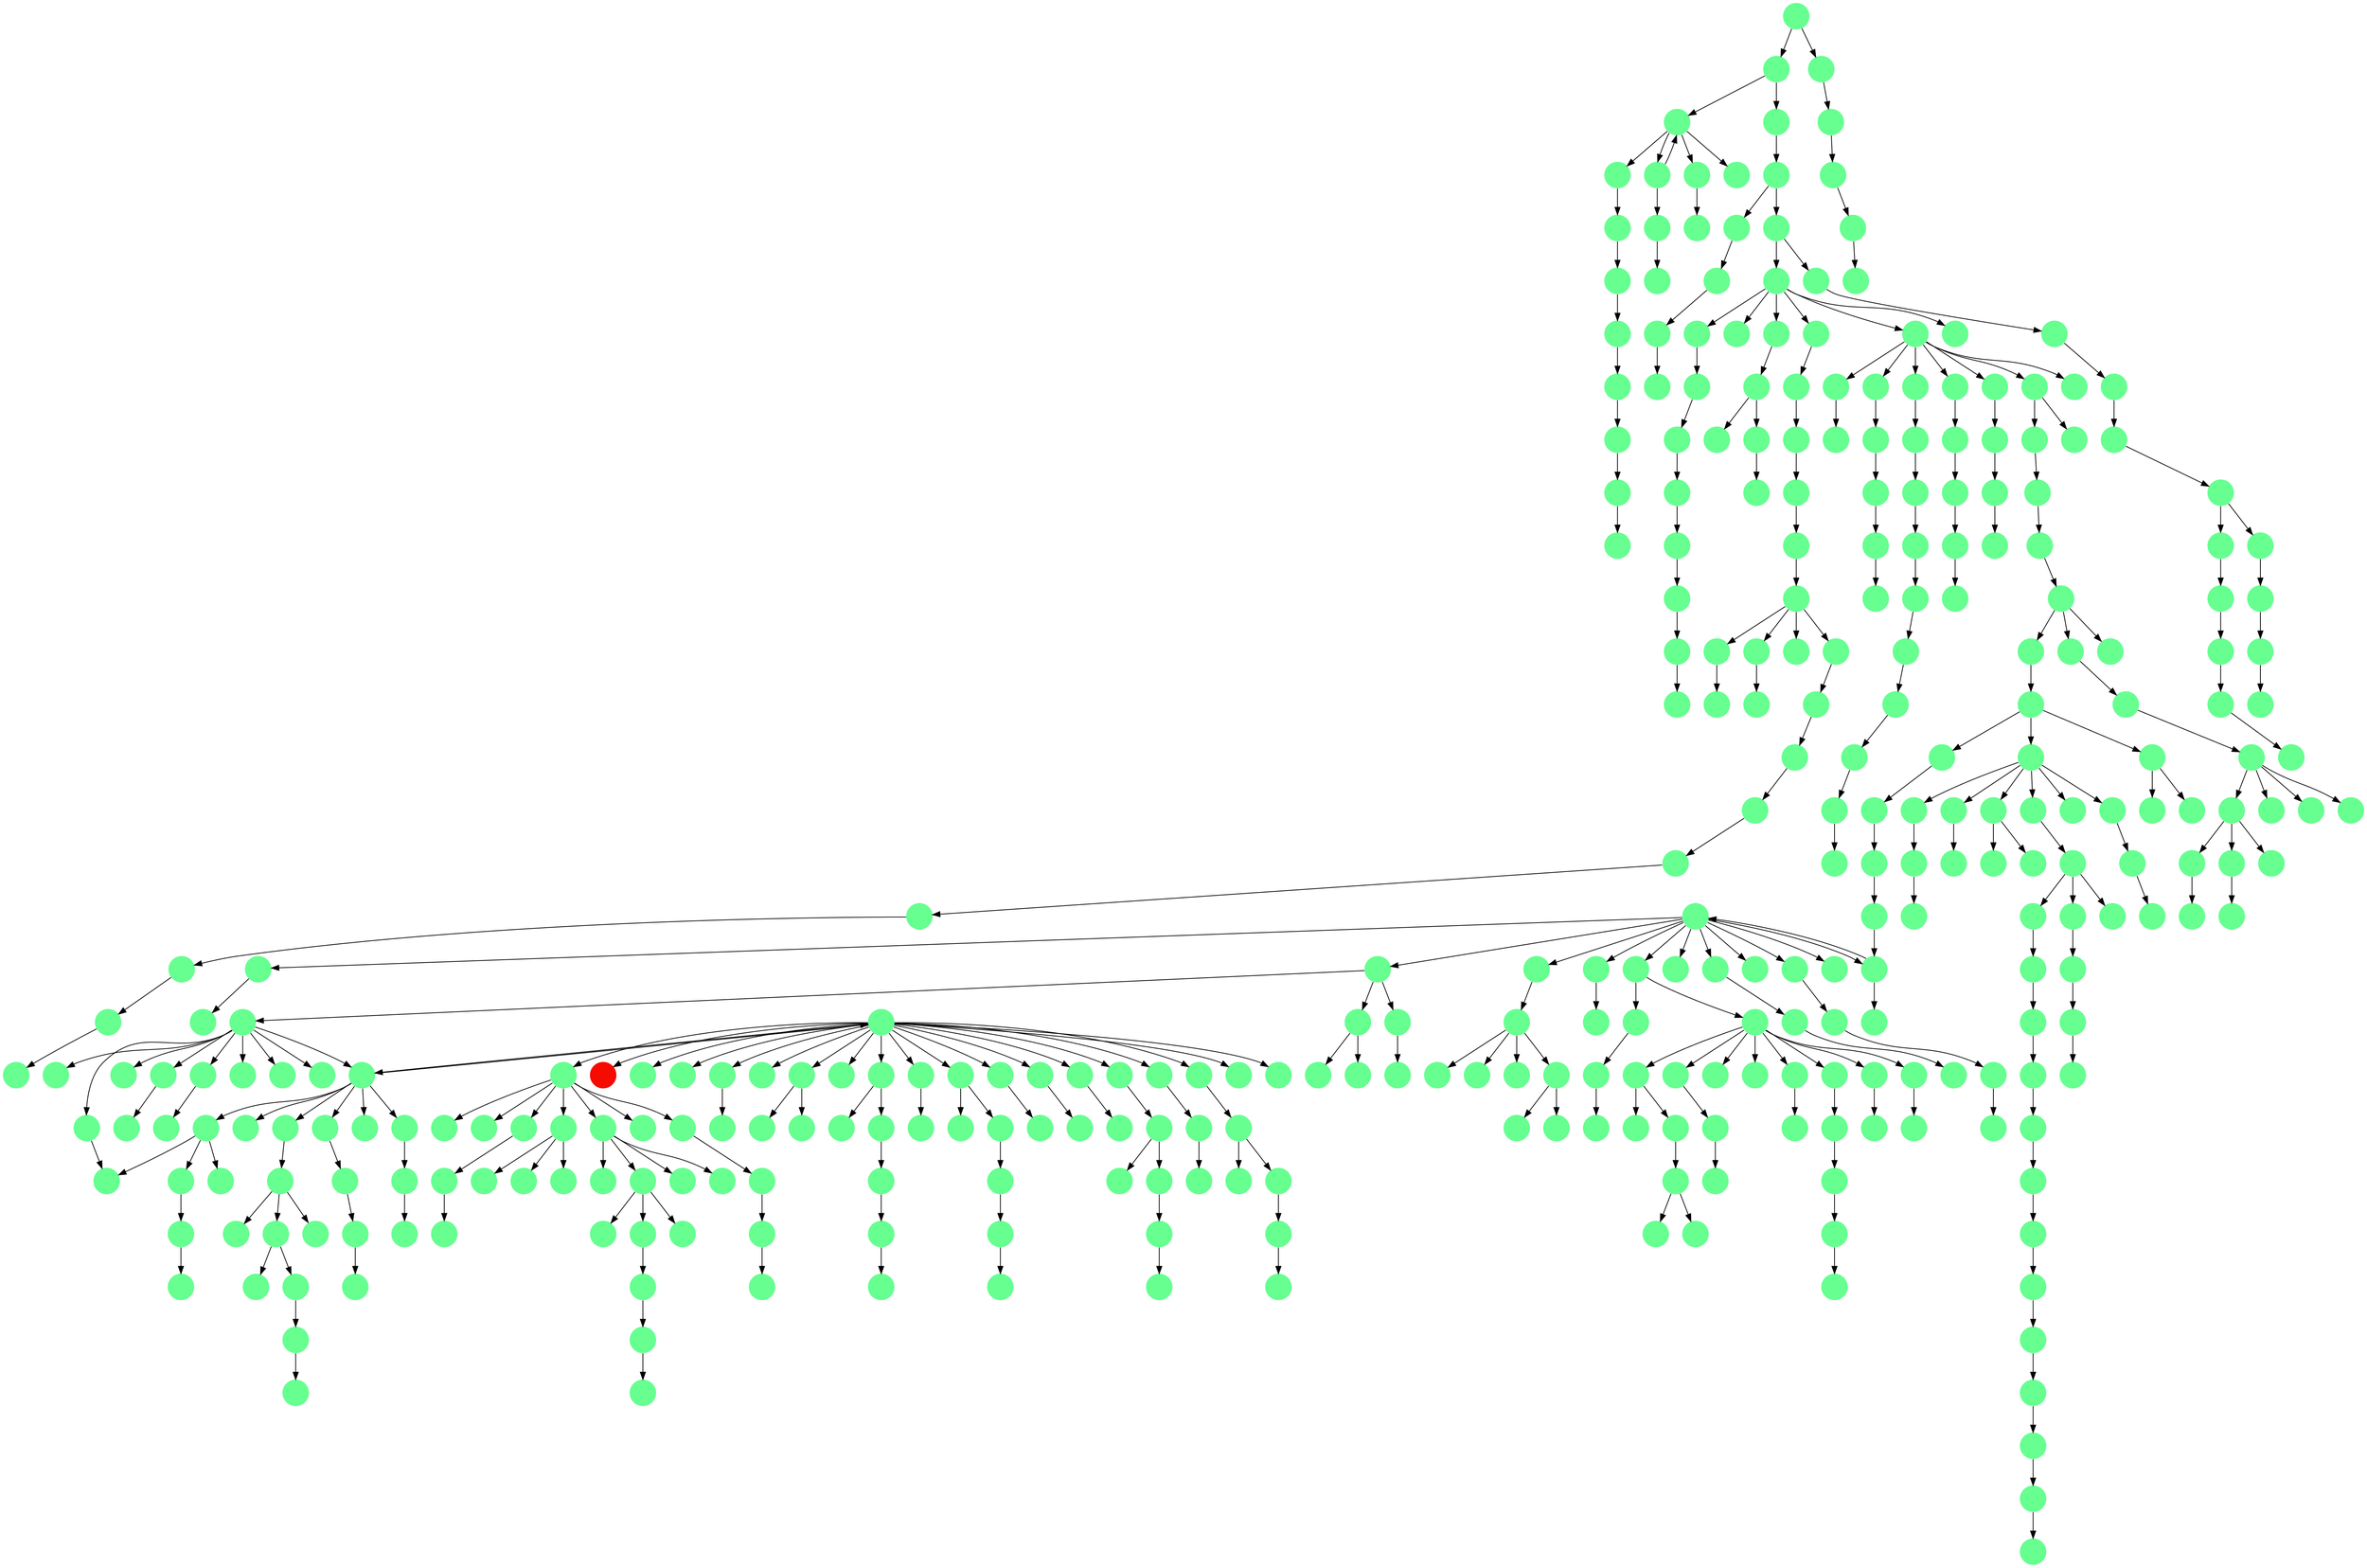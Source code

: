 digraph{
0 [tooltip = "L", penwidth = 0, style = filled, fillcolor = "#66ff90", shape = circle, label = ""]
1 [tooltip = "L", penwidth = 0, style = filled, fillcolor = "#66ff90", shape = circle, label = ""]
2 [tooltip = "L", penwidth = 0, style = filled, fillcolor = "#66ff90", shape = circle, label = ""]
3 [tooltip = "L", penwidth = 0, style = filled, fillcolor = "#66ff90", shape = circle, label = ""]
4 [tooltip = "L", penwidth = 0, style = filled, fillcolor = "#66ff90", shape = circle, label = ""]
5 [tooltip = "L", penwidth = 0, style = filled, fillcolor = "#66ff90", shape = circle, label = ""]
6 [tooltip = "L", penwidth = 0, style = filled, fillcolor = "#66ff90", shape = circle, label = ""]
7 [tooltip = "L", penwidth = 0, style = filled, fillcolor = "#66ff90", shape = circle, label = ""]
8 [tooltip = "L", penwidth = 0, style = filled, fillcolor = "#66ff90", shape = circle, label = ""]
9 [tooltip = "L", penwidth = 0, style = filled, fillcolor = "#66ff90", shape = circle, label = ""]
10 [tooltip = "L", penwidth = 0, style = filled, fillcolor = "#66ff90", shape = circle, label = ""]
11 [tooltip = "L", penwidth = 0, style = filled, fillcolor = "#66ff90", shape = circle, label = ""]
12 [tooltip = "L", penwidth = 0, style = filled, fillcolor = "#66ff90", shape = circle, label = ""]
13 [tooltip = "L", penwidth = 0, style = filled, fillcolor = "#66ff90", shape = circle, label = ""]
14 [tooltip = "L", penwidth = 0, style = filled, fillcolor = "#66ff90", shape = circle, label = ""]
15 [tooltip = "L", penwidth = 0, style = filled, fillcolor = "#66ff90", shape = circle, label = ""]
16 [tooltip = "L", penwidth = 0, style = filled, fillcolor = "#66ff90", shape = circle, label = ""]
17 [tooltip = "L", penwidth = 0, style = filled, fillcolor = "#66ff90", shape = circle, label = ""]
18 [tooltip = "L", penwidth = 0, style = filled, fillcolor = "#66ff90", shape = circle, label = ""]
19 [tooltip = "L", penwidth = 0, style = filled, fillcolor = "#66ff90", shape = circle, label = ""]
20 [tooltip = "L", penwidth = 0, style = filled, fillcolor = "#66ff90", shape = circle, label = ""]
21 [tooltip = "L", penwidth = 0, style = filled, fillcolor = "#66ff90", shape = circle, label = ""]
22 [tooltip = "L", penwidth = 0, style = filled, fillcolor = "#66ff90", shape = circle, label = ""]
23 [tooltip = "L", penwidth = 0, style = filled, fillcolor = "#66ff90", shape = circle, label = ""]
24 [tooltip = "L", penwidth = 0, style = filled, fillcolor = "#66ff90", shape = circle, label = ""]
25 [tooltip = "L", penwidth = 0, style = filled, fillcolor = "#66ff90", shape = circle, label = ""]
26 [tooltip = "L", penwidth = 0, style = filled, fillcolor = "#66ff90", shape = circle, label = ""]
27 [tooltip = "L", penwidth = 0, style = filled, fillcolor = "#66ff90", shape = circle, label = ""]
28 [tooltip = "L", penwidth = 0, style = filled, fillcolor = "#66ff90", shape = circle, label = ""]
29 [tooltip = "L", penwidth = 0, style = filled, fillcolor = "#66ff90", shape = circle, label = ""]
30 [tooltip = "L", penwidth = 0, style = filled, fillcolor = "#66ff90", shape = circle, label = ""]
31 [tooltip = "L", penwidth = 0, style = filled, fillcolor = "#66ff90", shape = circle, label = ""]
32 [tooltip = "L", penwidth = 0, style = filled, fillcolor = "#66ff90", shape = circle, label = ""]
33 [tooltip = "L", penwidth = 0, style = filled, fillcolor = "#66ff90", shape = circle, label = ""]
34 [tooltip = "L", penwidth = 0, style = filled, fillcolor = "#66ff90", shape = circle, label = ""]
35 [tooltip = "L", penwidth = 0, style = filled, fillcolor = "#66ff90", shape = circle, label = ""]
36 [tooltip = "V", penwidth = 0, style = filled, fillcolor = "#f60b00", shape = circle, label = ""]
37 [tooltip = "L", penwidth = 0, style = filled, fillcolor = "#66ff90", shape = circle, label = ""]
38 [tooltip = "L", penwidth = 0, style = filled, fillcolor = "#66ff90", shape = circle, label = ""]
39 [tooltip = "L", penwidth = 0, style = filled, fillcolor = "#66ff90", shape = circle, label = ""]
40 [tooltip = "L", penwidth = 0, style = filled, fillcolor = "#66ff90", shape = circle, label = ""]
41 [tooltip = "L", penwidth = 0, style = filled, fillcolor = "#66ff90", shape = circle, label = ""]
42 [tooltip = "L", penwidth = 0, style = filled, fillcolor = "#66ff90", shape = circle, label = ""]
43 [tooltip = "L", penwidth = 0, style = filled, fillcolor = "#66ff90", shape = circle, label = ""]
44 [tooltip = "L", penwidth = 0, style = filled, fillcolor = "#66ff90", shape = circle, label = ""]
45 [tooltip = "L", penwidth = 0, style = filled, fillcolor = "#66ff90", shape = circle, label = ""]
46 [tooltip = "L", penwidth = 0, style = filled, fillcolor = "#66ff90", shape = circle, label = ""]
47 [tooltip = "L", penwidth = 0, style = filled, fillcolor = "#66ff90", shape = circle, label = ""]
48 [tooltip = "L", penwidth = 0, style = filled, fillcolor = "#66ff90", shape = circle, label = ""]
49 [tooltip = "L", penwidth = 0, style = filled, fillcolor = "#66ff90", shape = circle, label = ""]
50 [tooltip = "L", penwidth = 0, style = filled, fillcolor = "#66ff90", shape = circle, label = ""]
51 [tooltip = "L", penwidth = 0, style = filled, fillcolor = "#66ff90", shape = circle, label = ""]
52 [tooltip = "L", penwidth = 0, style = filled, fillcolor = "#66ff90", shape = circle, label = ""]
53 [tooltip = "L", penwidth = 0, style = filled, fillcolor = "#66ff90", shape = circle, label = ""]
54 [tooltip = "L", penwidth = 0, style = filled, fillcolor = "#66ff90", shape = circle, label = ""]
55 [tooltip = "L", penwidth = 0, style = filled, fillcolor = "#66ff90", shape = circle, label = ""]
56 [tooltip = "L", penwidth = 0, style = filled, fillcolor = "#66ff90", shape = circle, label = ""]
57 [tooltip = "L", penwidth = 0, style = filled, fillcolor = "#66ff90", shape = circle, label = ""]
58 [tooltip = "L", penwidth = 0, style = filled, fillcolor = "#66ff90", shape = circle, label = ""]
59 [tooltip = "L", penwidth = 0, style = filled, fillcolor = "#66ff90", shape = circle, label = ""]
60 [tooltip = "L", penwidth = 0, style = filled, fillcolor = "#66ff90", shape = circle, label = ""]
61 [tooltip = "L", penwidth = 0, style = filled, fillcolor = "#66ff90", shape = circle, label = ""]
62 [tooltip = "L", penwidth = 0, style = filled, fillcolor = "#66ff90", shape = circle, label = ""]
63 [tooltip = "L", penwidth = 0, style = filled, fillcolor = "#66ff90", shape = circle, label = ""]
64 [tooltip = "L", penwidth = 0, style = filled, fillcolor = "#66ff90", shape = circle, label = ""]
65 [tooltip = "L", penwidth = 0, style = filled, fillcolor = "#66ff90", shape = circle, label = ""]
66 [tooltip = "L", penwidth = 0, style = filled, fillcolor = "#66ff90", shape = circle, label = ""]
67 [tooltip = "L", penwidth = 0, style = filled, fillcolor = "#66ff90", shape = circle, label = ""]
68 [tooltip = "L", penwidth = 0, style = filled, fillcolor = "#66ff90", shape = circle, label = ""]
69 [tooltip = "L", penwidth = 0, style = filled, fillcolor = "#66ff90", shape = circle, label = ""]
70 [tooltip = "L", penwidth = 0, style = filled, fillcolor = "#66ff90", shape = circle, label = ""]
71 [tooltip = "L", penwidth = 0, style = filled, fillcolor = "#66ff90", shape = circle, label = ""]
72 [tooltip = "L", penwidth = 0, style = filled, fillcolor = "#66ff90", shape = circle, label = ""]
73 [tooltip = "L", penwidth = 0, style = filled, fillcolor = "#66ff90", shape = circle, label = ""]
74 [tooltip = "L", penwidth = 0, style = filled, fillcolor = "#66ff90", shape = circle, label = ""]
75 [tooltip = "L", penwidth = 0, style = filled, fillcolor = "#66ff90", shape = circle, label = ""]
76 [tooltip = "L", penwidth = 0, style = filled, fillcolor = "#66ff90", shape = circle, label = ""]
77 [tooltip = "L", penwidth = 0, style = filled, fillcolor = "#66ff90", shape = circle, label = ""]
78 [tooltip = "L", penwidth = 0, style = filled, fillcolor = "#66ff90", shape = circle, label = ""]
79 [tooltip = "L", penwidth = 0, style = filled, fillcolor = "#66ff90", shape = circle, label = ""]
80 [tooltip = "L", penwidth = 0, style = filled, fillcolor = "#66ff90", shape = circle, label = ""]
81 [tooltip = "L", penwidth = 0, style = filled, fillcolor = "#66ff90", shape = circle, label = ""]
82 [tooltip = "L", penwidth = 0, style = filled, fillcolor = "#66ff90", shape = circle, label = ""]
83 [tooltip = "L", penwidth = 0, style = filled, fillcolor = "#66ff90", shape = circle, label = ""]
84 [tooltip = "L", penwidth = 0, style = filled, fillcolor = "#66ff90", shape = circle, label = ""]
85 [tooltip = "L", penwidth = 0, style = filled, fillcolor = "#66ff90", shape = circle, label = ""]
86 [tooltip = "L", penwidth = 0, style = filled, fillcolor = "#66ff90", shape = circle, label = ""]
87 [tooltip = "L", penwidth = 0, style = filled, fillcolor = "#66ff90", shape = circle, label = ""]
88 [tooltip = "L", penwidth = 0, style = filled, fillcolor = "#66ff90", shape = circle, label = ""]
89 [tooltip = "L", penwidth = 0, style = filled, fillcolor = "#66ff90", shape = circle, label = ""]
90 [tooltip = "L", penwidth = 0, style = filled, fillcolor = "#66ff90", shape = circle, label = ""]
91 [tooltip = "L", penwidth = 0, style = filled, fillcolor = "#66ff90", shape = circle, label = ""]
92 [tooltip = "L", penwidth = 0, style = filled, fillcolor = "#66ff90", shape = circle, label = ""]
93 [tooltip = "L", penwidth = 0, style = filled, fillcolor = "#66ff90", shape = circle, label = ""]
94 [tooltip = "L", penwidth = 0, style = filled, fillcolor = "#66ff90", shape = circle, label = ""]
95 [tooltip = "L", penwidth = 0, style = filled, fillcolor = "#66ff90", shape = circle, label = ""]
96 [tooltip = "L", penwidth = 0, style = filled, fillcolor = "#66ff90", shape = circle, label = ""]
97 [tooltip = "L", penwidth = 0, style = filled, fillcolor = "#66ff90", shape = circle, label = ""]
98 [tooltip = "L", penwidth = 0, style = filled, fillcolor = "#66ff90", shape = circle, label = ""]
99 [tooltip = "L", penwidth = 0, style = filled, fillcolor = "#66ff90", shape = circle, label = ""]
100 [tooltip = "L", penwidth = 0, style = filled, fillcolor = "#66ff90", shape = circle, label = ""]
101 [tooltip = "L", penwidth = 0, style = filled, fillcolor = "#66ff90", shape = circle, label = ""]
102 [tooltip = "L", penwidth = 0, style = filled, fillcolor = "#66ff90", shape = circle, label = ""]
103 [tooltip = "L", penwidth = 0, style = filled, fillcolor = "#66ff90", shape = circle, label = ""]
104 [tooltip = "L", penwidth = 0, style = filled, fillcolor = "#66ff90", shape = circle, label = ""]
105 [tooltip = "L", penwidth = 0, style = filled, fillcolor = "#66ff90", shape = circle, label = ""]
106 [tooltip = "L", penwidth = 0, style = filled, fillcolor = "#66ff90", shape = circle, label = ""]
107 [tooltip = "L", penwidth = 0, style = filled, fillcolor = "#66ff90", shape = circle, label = ""]
108 [tooltip = "L", penwidth = 0, style = filled, fillcolor = "#66ff90", shape = circle, label = ""]
109 [tooltip = "L", penwidth = 0, style = filled, fillcolor = "#66ff90", shape = circle, label = ""]
110 [tooltip = "L", penwidth = 0, style = filled, fillcolor = "#66ff90", shape = circle, label = ""]
111 [tooltip = "L", penwidth = 0, style = filled, fillcolor = "#66ff90", shape = circle, label = ""]
112 [tooltip = "L", penwidth = 0, style = filled, fillcolor = "#66ff90", shape = circle, label = ""]
113 [tooltip = "L", penwidth = 0, style = filled, fillcolor = "#66ff90", shape = circle, label = ""]
114 [tooltip = "L", penwidth = 0, style = filled, fillcolor = "#66ff90", shape = circle, label = ""]
115 [tooltip = "L", penwidth = 0, style = filled, fillcolor = "#66ff90", shape = circle, label = ""]
116 [tooltip = "L", penwidth = 0, style = filled, fillcolor = "#66ff90", shape = circle, label = ""]
117 [tooltip = "L", penwidth = 0, style = filled, fillcolor = "#66ff90", shape = circle, label = ""]
118 [tooltip = "L", penwidth = 0, style = filled, fillcolor = "#66ff90", shape = circle, label = ""]
119 [tooltip = "L", penwidth = 0, style = filled, fillcolor = "#66ff90", shape = circle, label = ""]
120 [tooltip = "L", penwidth = 0, style = filled, fillcolor = "#66ff90", shape = circle, label = ""]
121 [tooltip = "L", penwidth = 0, style = filled, fillcolor = "#66ff90", shape = circle, label = ""]
122 [tooltip = "L", penwidth = 0, style = filled, fillcolor = "#66ff90", shape = circle, label = ""]
123 [tooltip = "L", penwidth = 0, style = filled, fillcolor = "#66ff90", shape = circle, label = ""]
124 [tooltip = "L", penwidth = 0, style = filled, fillcolor = "#66ff90", shape = circle, label = ""]
125 [tooltip = "L", penwidth = 0, style = filled, fillcolor = "#66ff90", shape = circle, label = ""]
126 [tooltip = "L", penwidth = 0, style = filled, fillcolor = "#66ff90", shape = circle, label = ""]
127 [tooltip = "L", penwidth = 0, style = filled, fillcolor = "#66ff90", shape = circle, label = ""]
128 [tooltip = "L", penwidth = 0, style = filled, fillcolor = "#66ff90", shape = circle, label = ""]
129 [tooltip = "L", penwidth = 0, style = filled, fillcolor = "#66ff90", shape = circle, label = ""]
130 [tooltip = "L", penwidth = 0, style = filled, fillcolor = "#66ff90", shape = circle, label = ""]
131 [tooltip = "L", penwidth = 0, style = filled, fillcolor = "#66ff90", shape = circle, label = ""]
132 [tooltip = "L", penwidth = 0, style = filled, fillcolor = "#66ff90", shape = circle, label = ""]
133 [tooltip = "L", penwidth = 0, style = filled, fillcolor = "#66ff90", shape = circle, label = ""]
134 [tooltip = "L", penwidth = 0, style = filled, fillcolor = "#66ff90", shape = circle, label = ""]
135 [tooltip = "L", penwidth = 0, style = filled, fillcolor = "#66ff90", shape = circle, label = ""]
136 [tooltip = "L", penwidth = 0, style = filled, fillcolor = "#66ff90", shape = circle, label = ""]
137 [tooltip = "L", penwidth = 0, style = filled, fillcolor = "#66ff90", shape = circle, label = ""]
138 [tooltip = "L", penwidth = 0, style = filled, fillcolor = "#66ff90", shape = circle, label = ""]
139 [tooltip = "L", penwidth = 0, style = filled, fillcolor = "#66ff90", shape = circle, label = ""]
140 [tooltip = "L", penwidth = 0, style = filled, fillcolor = "#66ff90", shape = circle, label = ""]
141 [tooltip = "L", penwidth = 0, style = filled, fillcolor = "#66ff90", shape = circle, label = ""]
142 [tooltip = "L", penwidth = 0, style = filled, fillcolor = "#66ff90", shape = circle, label = ""]
143 [tooltip = "L", penwidth = 0, style = filled, fillcolor = "#66ff90", shape = circle, label = ""]
144 [tooltip = "L", penwidth = 0, style = filled, fillcolor = "#66ff90", shape = circle, label = ""]
145 [tooltip = "L", penwidth = 0, style = filled, fillcolor = "#66ff90", shape = circle, label = ""]
146 [tooltip = "L", penwidth = 0, style = filled, fillcolor = "#66ff90", shape = circle, label = ""]
147 [tooltip = "L", penwidth = 0, style = filled, fillcolor = "#66ff90", shape = circle, label = ""]
148 [tooltip = "L", penwidth = 0, style = filled, fillcolor = "#66ff90", shape = circle, label = ""]
149 [tooltip = "L", penwidth = 0, style = filled, fillcolor = "#66ff90", shape = circle, label = ""]
150 [tooltip = "L", penwidth = 0, style = filled, fillcolor = "#66ff90", shape = circle, label = ""]
151 [tooltip = "L", penwidth = 0, style = filled, fillcolor = "#66ff90", shape = circle, label = ""]
152 [tooltip = "L", penwidth = 0, style = filled, fillcolor = "#66ff90", shape = circle, label = ""]
153 [tooltip = "L", penwidth = 0, style = filled, fillcolor = "#66ff90", shape = circle, label = ""]
154 [tooltip = "L", penwidth = 0, style = filled, fillcolor = "#66ff90", shape = circle, label = ""]
155 [tooltip = "L", penwidth = 0, style = filled, fillcolor = "#66ff90", shape = circle, label = ""]
156 [tooltip = "L", penwidth = 0, style = filled, fillcolor = "#66ff90", shape = circle, label = ""]
157 [tooltip = "L", penwidth = 0, style = filled, fillcolor = "#66ff90", shape = circle, label = ""]
158 [tooltip = "L", penwidth = 0, style = filled, fillcolor = "#66ff90", shape = circle, label = ""]
159 [tooltip = "L", penwidth = 0, style = filled, fillcolor = "#66ff90", shape = circle, label = ""]
160 [tooltip = "L", penwidth = 0, style = filled, fillcolor = "#66ff90", shape = circle, label = ""]
161 [tooltip = "L", penwidth = 0, style = filled, fillcolor = "#66ff90", shape = circle, label = ""]
162 [tooltip = "L", penwidth = 0, style = filled, fillcolor = "#66ff90", shape = circle, label = ""]
163 [tooltip = "L", penwidth = 0, style = filled, fillcolor = "#66ff90", shape = circle, label = ""]
164 [tooltip = "L", penwidth = 0, style = filled, fillcolor = "#66ff90", shape = circle, label = ""]
165 [tooltip = "L", penwidth = 0, style = filled, fillcolor = "#66ff90", shape = circle, label = ""]
166 [tooltip = "L", penwidth = 0, style = filled, fillcolor = "#66ff90", shape = circle, label = ""]
167 [tooltip = "L", penwidth = 0, style = filled, fillcolor = "#66ff90", shape = circle, label = ""]
168 [tooltip = "L", penwidth = 0, style = filled, fillcolor = "#66ff90", shape = circle, label = ""]
169 [tooltip = "L", penwidth = 0, style = filled, fillcolor = "#66ff90", shape = circle, label = ""]
170 [tooltip = "L", penwidth = 0, style = filled, fillcolor = "#66ff90", shape = circle, label = ""]
171 [tooltip = "L", penwidth = 0, style = filled, fillcolor = "#66ff90", shape = circle, label = ""]
172 [tooltip = "L", penwidth = 0, style = filled, fillcolor = "#66ff90", shape = circle, label = ""]
173 [tooltip = "L", penwidth = 0, style = filled, fillcolor = "#66ff90", shape = circle, label = ""]
174 [tooltip = "L", penwidth = 0, style = filled, fillcolor = "#66ff90", shape = circle, label = ""]
175 [tooltip = "L", penwidth = 0, style = filled, fillcolor = "#66ff90", shape = circle, label = ""]
176 [tooltip = "L", penwidth = 0, style = filled, fillcolor = "#66ff90", shape = circle, label = ""]
177 [tooltip = "L", penwidth = 0, style = filled, fillcolor = "#66ff90", shape = circle, label = ""]
178 [tooltip = "L", penwidth = 0, style = filled, fillcolor = "#66ff90", shape = circle, label = ""]
179 [tooltip = "L", penwidth = 0, style = filled, fillcolor = "#66ff90", shape = circle, label = ""]
180 [tooltip = "L", penwidth = 0, style = filled, fillcolor = "#66ff90", shape = circle, label = ""]
181 [tooltip = "L", penwidth = 0, style = filled, fillcolor = "#66ff90", shape = circle, label = ""]
182 [tooltip = "L", penwidth = 0, style = filled, fillcolor = "#66ff90", shape = circle, label = ""]
183 [tooltip = "L", penwidth = 0, style = filled, fillcolor = "#66ff90", shape = circle, label = ""]
184 [tooltip = "L", penwidth = 0, style = filled, fillcolor = "#66ff90", shape = circle, label = ""]
185 [tooltip = "L", penwidth = 0, style = filled, fillcolor = "#66ff90", shape = circle, label = ""]
186 [tooltip = "L", penwidth = 0, style = filled, fillcolor = "#66ff90", shape = circle, label = ""]
187 [tooltip = "L", penwidth = 0, style = filled, fillcolor = "#66ff90", shape = circle, label = ""]
188 [tooltip = "L", penwidth = 0, style = filled, fillcolor = "#66ff90", shape = circle, label = ""]
189 [tooltip = "L", penwidth = 0, style = filled, fillcolor = "#66ff90", shape = circle, label = ""]
190 [tooltip = "L", penwidth = 0, style = filled, fillcolor = "#66ff90", shape = circle, label = ""]
191 [tooltip = "L", penwidth = 0, style = filled, fillcolor = "#66ff90", shape = circle, label = ""]
192 [tooltip = "L", penwidth = 0, style = filled, fillcolor = "#66ff90", shape = circle, label = ""]
193 [tooltip = "L", penwidth = 0, style = filled, fillcolor = "#66ff90", shape = circle, label = ""]
194 [tooltip = "L", penwidth = 0, style = filled, fillcolor = "#66ff90", shape = circle, label = ""]
195 [tooltip = "L", penwidth = 0, style = filled, fillcolor = "#66ff90", shape = circle, label = ""]
196 [tooltip = "L", penwidth = 0, style = filled, fillcolor = "#66ff90", shape = circle, label = ""]
197 [tooltip = "L", penwidth = 0, style = filled, fillcolor = "#66ff90", shape = circle, label = ""]
198 [tooltip = "L", penwidth = 0, style = filled, fillcolor = "#66ff90", shape = circle, label = ""]
199 [tooltip = "L", penwidth = 0, style = filled, fillcolor = "#66ff90", shape = circle, label = ""]
200 [tooltip = "L", penwidth = 0, style = filled, fillcolor = "#66ff90", shape = circle, label = ""]
201 [tooltip = "L", penwidth = 0, style = filled, fillcolor = "#66ff90", shape = circle, label = ""]
202 [tooltip = "L", penwidth = 0, style = filled, fillcolor = "#66ff90", shape = circle, label = ""]
203 [tooltip = "L", penwidth = 0, style = filled, fillcolor = "#66ff90", shape = circle, label = ""]
204 [tooltip = "L", penwidth = 0, style = filled, fillcolor = "#66ff90", shape = circle, label = ""]
205 [tooltip = "L", penwidth = 0, style = filled, fillcolor = "#66ff90", shape = circle, label = ""]
206 [tooltip = "L", penwidth = 0, style = filled, fillcolor = "#66ff90", shape = circle, label = ""]
207 [tooltip = "L", penwidth = 0, style = filled, fillcolor = "#66ff90", shape = circle, label = ""]
208 [tooltip = "L", penwidth = 0, style = filled, fillcolor = "#66ff90", shape = circle, label = ""]
209 [tooltip = "L", penwidth = 0, style = filled, fillcolor = "#66ff90", shape = circle, label = ""]
210 [tooltip = "L", penwidth = 0, style = filled, fillcolor = "#66ff90", shape = circle, label = ""]
211 [tooltip = "L", penwidth = 0, style = filled, fillcolor = "#66ff90", shape = circle, label = ""]
212 [tooltip = "L", penwidth = 0, style = filled, fillcolor = "#66ff90", shape = circle, label = ""]
213 [tooltip = "L", penwidth = 0, style = filled, fillcolor = "#66ff90", shape = circle, label = ""]
214 [tooltip = "L", penwidth = 0, style = filled, fillcolor = "#66ff90", shape = circle, label = ""]
215 [tooltip = "L", penwidth = 0, style = filled, fillcolor = "#66ff90", shape = circle, label = ""]
216 [tooltip = "L", penwidth = 0, style = filled, fillcolor = "#66ff90", shape = circle, label = ""]
217 [tooltip = "L", penwidth = 0, style = filled, fillcolor = "#66ff90", shape = circle, label = ""]
218 [tooltip = "L", penwidth = 0, style = filled, fillcolor = "#66ff90", shape = circle, label = ""]
219 [tooltip = "L", penwidth = 0, style = filled, fillcolor = "#66ff90", shape = circle, label = ""]
220 [tooltip = "L", penwidth = 0, style = filled, fillcolor = "#66ff90", shape = circle, label = ""]
221 [tooltip = "L", penwidth = 0, style = filled, fillcolor = "#66ff90", shape = circle, label = ""]
222 [tooltip = "L", penwidth = 0, style = filled, fillcolor = "#66ff90", shape = circle, label = ""]
223 [tooltip = "L", penwidth = 0, style = filled, fillcolor = "#66ff90", shape = circle, label = ""]
224 [tooltip = "L", penwidth = 0, style = filled, fillcolor = "#66ff90", shape = circle, label = ""]
225 [tooltip = "L", penwidth = 0, style = filled, fillcolor = "#66ff90", shape = circle, label = ""]
226 [tooltip = "L", penwidth = 0, style = filled, fillcolor = "#66ff90", shape = circle, label = ""]
227 [tooltip = "L", penwidth = 0, style = filled, fillcolor = "#66ff90", shape = circle, label = ""]
228 [tooltip = "L", penwidth = 0, style = filled, fillcolor = "#66ff90", shape = circle, label = ""]
229 [tooltip = "L", penwidth = 0, style = filled, fillcolor = "#66ff90", shape = circle, label = ""]
230 [tooltip = "L", penwidth = 0, style = filled, fillcolor = "#66ff90", shape = circle, label = ""]
231 [tooltip = "L", penwidth = 0, style = filled, fillcolor = "#66ff90", shape = circle, label = ""]
232 [tooltip = "L", penwidth = 0, style = filled, fillcolor = "#66ff90", shape = circle, label = ""]
233 [tooltip = "L", penwidth = 0, style = filled, fillcolor = "#66ff90", shape = circle, label = ""]
234 [tooltip = "L", penwidth = 0, style = filled, fillcolor = "#66ff90", shape = circle, label = ""]
235 [tooltip = "L", penwidth = 0, style = filled, fillcolor = "#66ff90", shape = circle, label = ""]
236 [tooltip = "L", penwidth = 0, style = filled, fillcolor = "#66ff90", shape = circle, label = ""]
237 [tooltip = "L", penwidth = 0, style = filled, fillcolor = "#66ff90", shape = circle, label = ""]
238 [tooltip = "L", penwidth = 0, style = filled, fillcolor = "#66ff90", shape = circle, label = ""]
239 [tooltip = "L", penwidth = 0, style = filled, fillcolor = "#66ff90", shape = circle, label = ""]
240 [tooltip = "L", penwidth = 0, style = filled, fillcolor = "#66ff90", shape = circle, label = ""]
241 [tooltip = "L", penwidth = 0, style = filled, fillcolor = "#66ff90", shape = circle, label = ""]
242 [tooltip = "L", penwidth = 0, style = filled, fillcolor = "#66ff90", shape = circle, label = ""]
243 [tooltip = "L", penwidth = 0, style = filled, fillcolor = "#66ff90", shape = circle, label = ""]
244 [tooltip = "L", penwidth = 0, style = filled, fillcolor = "#66ff90", shape = circle, label = ""]
245 [tooltip = "L", penwidth = 0, style = filled, fillcolor = "#66ff90", shape = circle, label = ""]
246 [tooltip = "L", penwidth = 0, style = filled, fillcolor = "#66ff90", shape = circle, label = ""]
247 [tooltip = "L", penwidth = 0, style = filled, fillcolor = "#66ff90", shape = circle, label = ""]
248 [tooltip = "L", penwidth = 0, style = filled, fillcolor = "#66ff90", shape = circle, label = ""]
249 [tooltip = "L", penwidth = 0, style = filled, fillcolor = "#66ff90", shape = circle, label = ""]
250 [tooltip = "L", penwidth = 0, style = filled, fillcolor = "#66ff90", shape = circle, label = ""]
251 [tooltip = "L", penwidth = 0, style = filled, fillcolor = "#66ff90", shape = circle, label = ""]
252 [tooltip = "L", penwidth = 0, style = filled, fillcolor = "#66ff90", shape = circle, label = ""]
253 [tooltip = "L", penwidth = 0, style = filled, fillcolor = "#66ff90", shape = circle, label = ""]
254 [tooltip = "L", penwidth = 0, style = filled, fillcolor = "#66ff90", shape = circle, label = ""]
255 [tooltip = "L", penwidth = 0, style = filled, fillcolor = "#66ff90", shape = circle, label = ""]
256 [tooltip = "L", penwidth = 0, style = filled, fillcolor = "#66ff90", shape = circle, label = ""]
257 [tooltip = "L", penwidth = 0, style = filled, fillcolor = "#66ff90", shape = circle, label = ""]
258 [tooltip = "L", penwidth = 0, style = filled, fillcolor = "#66ff90", shape = circle, label = ""]
259 [tooltip = "L", penwidth = 0, style = filled, fillcolor = "#66ff90", shape = circle, label = ""]
260 [tooltip = "L", penwidth = 0, style = filled, fillcolor = "#66ff90", shape = circle, label = ""]
261 [tooltip = "L", penwidth = 0, style = filled, fillcolor = "#66ff90", shape = circle, label = ""]
262 [tooltip = "L", penwidth = 0, style = filled, fillcolor = "#66ff90", shape = circle, label = ""]
263 [tooltip = "L", penwidth = 0, style = filled, fillcolor = "#66ff90", shape = circle, label = ""]
264 [tooltip = "L", penwidth = 0, style = filled, fillcolor = "#66ff90", shape = circle, label = ""]
265 [tooltip = "L", penwidth = 0, style = filled, fillcolor = "#66ff90", shape = circle, label = ""]
266 [tooltip = "L", penwidth = 0, style = filled, fillcolor = "#66ff90", shape = circle, label = ""]
267 [tooltip = "L", penwidth = 0, style = filled, fillcolor = "#66ff90", shape = circle, label = ""]
268 [tooltip = "L", penwidth = 0, style = filled, fillcolor = "#66ff90", shape = circle, label = ""]
269 [tooltip = "L", penwidth = 0, style = filled, fillcolor = "#66ff90", shape = circle, label = ""]
270 [tooltip = "L", penwidth = 0, style = filled, fillcolor = "#66ff90", shape = circle, label = ""]
271 [tooltip = "L", penwidth = 0, style = filled, fillcolor = "#66ff90", shape = circle, label = ""]
272 [tooltip = "L", penwidth = 0, style = filled, fillcolor = "#66ff90", shape = circle, label = ""]
273 [tooltip = "L", penwidth = 0, style = filled, fillcolor = "#66ff90", shape = circle, label = ""]
274 [tooltip = "L", penwidth = 0, style = filled, fillcolor = "#66ff90", shape = circle, label = ""]
275 [tooltip = "L", penwidth = 0, style = filled, fillcolor = "#66ff90", shape = circle, label = ""]
276 [tooltip = "L", penwidth = 0, style = filled, fillcolor = "#66ff90", shape = circle, label = ""]
277 [tooltip = "L", penwidth = 0, style = filled, fillcolor = "#66ff90", shape = circle, label = ""]
278 [tooltip = "L", penwidth = 0, style = filled, fillcolor = "#66ff90", shape = circle, label = ""]
279 [tooltip = "L", penwidth = 0, style = filled, fillcolor = "#66ff90", shape = circle, label = ""]
280 [tooltip = "L", penwidth = 0, style = filled, fillcolor = "#66ff90", shape = circle, label = ""]
281 [tooltip = "L", penwidth = 0, style = filled, fillcolor = "#66ff90", shape = circle, label = ""]
282 [tooltip = "L", penwidth = 0, style = filled, fillcolor = "#66ff90", shape = circle, label = ""]
283 [tooltip = "L", penwidth = 0, style = filled, fillcolor = "#66ff90", shape = circle, label = ""]
284 [tooltip = "L", penwidth = 0, style = filled, fillcolor = "#66ff90", shape = circle, label = ""]
285 [tooltip = "L", penwidth = 0, style = filled, fillcolor = "#66ff90", shape = circle, label = ""]
286 [tooltip = "L", penwidth = 0, style = filled, fillcolor = "#66ff90", shape = circle, label = ""]
287 [tooltip = "L", penwidth = 0, style = filled, fillcolor = "#66ff90", shape = circle, label = ""]
288 [tooltip = "L", penwidth = 0, style = filled, fillcolor = "#66ff90", shape = circle, label = ""]
289 [tooltip = "L", penwidth = 0, style = filled, fillcolor = "#66ff90", shape = circle, label = ""]
290 [tooltip = "L", penwidth = 0, style = filled, fillcolor = "#66ff90", shape = circle, label = ""]
291 [tooltip = "L", penwidth = 0, style = filled, fillcolor = "#66ff90", shape = circle, label = ""]
292 [tooltip = "L", penwidth = 0, style = filled, fillcolor = "#66ff90", shape = circle, label = ""]
293 [tooltip = "L", penwidth = 0, style = filled, fillcolor = "#66ff90", shape = circle, label = ""]
294 [tooltip = "L", penwidth = 0, style = filled, fillcolor = "#66ff90", shape = circle, label = ""]
295 [tooltip = "L", penwidth = 0, style = filled, fillcolor = "#66ff90", shape = circle, label = ""]
296 [tooltip = "L", penwidth = 0, style = filled, fillcolor = "#66ff90", shape = circle, label = ""]
297 [tooltip = "L", penwidth = 0, style = filled, fillcolor = "#66ff90", shape = circle, label = ""]
298 [tooltip = "L", penwidth = 0, style = filled, fillcolor = "#66ff90", shape = circle, label = ""]
299 [tooltip = "L", penwidth = 0, style = filled, fillcolor = "#66ff90", shape = circle, label = ""]
300 [tooltip = "L", penwidth = 0, style = filled, fillcolor = "#66ff90", shape = circle, label = ""]
301 [tooltip = "L", penwidth = 0, style = filled, fillcolor = "#66ff90", shape = circle, label = ""]
302 [tooltip = "L", penwidth = 0, style = filled, fillcolor = "#66ff90", shape = circle, label = ""]
303 [tooltip = "L", penwidth = 0, style = filled, fillcolor = "#66ff90", shape = circle, label = ""]
304 [tooltip = "L", penwidth = 0, style = filled, fillcolor = "#66ff90", shape = circle, label = ""]
305 [tooltip = "L", penwidth = 0, style = filled, fillcolor = "#66ff90", shape = circle, label = ""]
306 [tooltip = "L", penwidth = 0, style = filled, fillcolor = "#66ff90", shape = circle, label = ""]
307 [tooltip = "L", penwidth = 0, style = filled, fillcolor = "#66ff90", shape = circle, label = ""]
308 [tooltip = "L", penwidth = 0, style = filled, fillcolor = "#66ff90", shape = circle, label = ""]
309 [tooltip = "L", penwidth = 0, style = filled, fillcolor = "#66ff90", shape = circle, label = ""]
310 [tooltip = "L", penwidth = 0, style = filled, fillcolor = "#66ff90", shape = circle, label = ""]
311 [tooltip = "L", penwidth = 0, style = filled, fillcolor = "#66ff90", shape = circle, label = ""]
312 [tooltip = "L", penwidth = 0, style = filled, fillcolor = "#66ff90", shape = circle, label = ""]
313 [tooltip = "L", penwidth = 0, style = filled, fillcolor = "#66ff90", shape = circle, label = ""]
314 [tooltip = "L", penwidth = 0, style = filled, fillcolor = "#66ff90", shape = circle, label = ""]
315 [tooltip = "L", penwidth = 0, style = filled, fillcolor = "#66ff90", shape = circle, label = ""]
316 [tooltip = "L", penwidth = 0, style = filled, fillcolor = "#66ff90", shape = circle, label = ""]
317 [tooltip = "L", penwidth = 0, style = filled, fillcolor = "#66ff90", shape = circle, label = ""]
318 [tooltip = "L", penwidth = 0, style = filled, fillcolor = "#66ff90", shape = circle, label = ""]
319 [tooltip = "L", penwidth = 0, style = filled, fillcolor = "#66ff90", shape = circle, label = ""]
320 [tooltip = "L", penwidth = 0, style = filled, fillcolor = "#66ff90", shape = circle, label = ""]
321 [tooltip = "L", penwidth = 0, style = filled, fillcolor = "#66ff90", shape = circle, label = ""]
322 [tooltip = "L", penwidth = 0, style = filled, fillcolor = "#66ff90", shape = circle, label = ""]
323 [tooltip = "L", penwidth = 0, style = filled, fillcolor = "#66ff90", shape = circle, label = ""]
324 [tooltip = "L", penwidth = 0, style = filled, fillcolor = "#66ff90", shape = circle, label = ""]
325 [tooltip = "L", penwidth = 0, style = filled, fillcolor = "#66ff90", shape = circle, label = ""]
326 [tooltip = "L", penwidth = 0, style = filled, fillcolor = "#66ff90", shape = circle, label = ""]
327 [tooltip = "L", penwidth = 0, style = filled, fillcolor = "#66ff90", shape = circle, label = ""]
328 [tooltip = "L", penwidth = 0, style = filled, fillcolor = "#66ff90", shape = circle, label = ""]
329 [tooltip = "L", penwidth = 0, style = filled, fillcolor = "#66ff90", shape = circle, label = ""]
330 [tooltip = "L", penwidth = 0, style = filled, fillcolor = "#66ff90", shape = circle, label = ""]
331 [tooltip = "L", penwidth = 0, style = filled, fillcolor = "#66ff90", shape = circle, label = ""]
332 [tooltip = "L", penwidth = 0, style = filled, fillcolor = "#66ff90", shape = circle, label = ""]
333 [tooltip = "L", penwidth = 0, style = filled, fillcolor = "#66ff90", shape = circle, label = ""]
334 [tooltip = "L", penwidth = 0, style = filled, fillcolor = "#66ff90", shape = circle, label = ""]
335 [tooltip = "L", penwidth = 0, style = filled, fillcolor = "#66ff90", shape = circle, label = ""]
43 -> 135
68 -> 115
259 -> 271
268 -> 109
144 -> 94
202 -> 13
87 -> 72
321 -> 81
0 -> 76
53 -> 254
84 -> 266
83 -> 258
185 -> 302
331 -> 334
7 -> 331
277 -> 108
335 -> 289
116 -> 54
46 -> 306
9 -> 77
22 -> 120
74 -> 242
122 -> 154
301 -> 291
0 -> 83
76 -> 224
215 -> 67
12 -> 63
210 -> 113
19 -> 318
207 -> 203
46 -> 97
274 -> 243
49 -> 253
135 -> 116
61 -> 166
18 -> 20
101 -> 277
27 -> 288
78 -> 160
16 -> 267
188 -> 325
49 -> 73
281 -> 223
29 -> 30
204 -> 314
192 -> 196
119 -> 168
103 -> 231
20 -> 235
136 -> 106
220 -> 245
106 -> 62
225 -> 230
65 -> 188
46 -> 206
319 -> 175
24 -> 86
204 -> 95
332 -> 163
19 -> 290
46 -> 112
0 -> 1
223 -> 117
7 -> 80
324 -> 326
273 -> 295
271 -> 147
10 -> 272
38 -> 225
16 -> 221
25 -> 249
60 -> 131
128 -> 304
0 -> 229
18 -> 252
249 -> 308
295 -> 327
247 -> 268
95 -> 152
49 -> 155
214 -> 332
18 -> 324
243 -> 53
65 -> 226
63 -> 299
199 -> 142
0 -> 64
305 -> 198
113 -> 317
144 -> 104
143 -> 323
151 -> 251
74 -> 178
307 -> 169
22 -> 9
28 -> 84
156 -> 78
287 -> 98
17 -> 55
34 -> 180
65 -> 93
46 -> 233
49 -> 315
300 -> 297
69 -> 200
3 -> 197
11 -> 176
290 -> 208
3 -> 96
294 -> 33
24 -> 5
236 -> 102
255 -> 273
0 -> 145
125 -> 44
322 -> 227
272 -> 186
0 -> 205
71 -> 214
24 -> 118
236 -> 181
87 -> 57
310 -> 287
25 -> 56
35 -> 69
227 -> 201
262 -> 329
291 -> 193
334 -> 319
303 -> 23
95 -> 265
183 -> 220
14 -> 68
7 -> 301
7 -> 71
265 -> 119
97 -> 18
71 -> 51
323 -> 284
18 -> 156
313 -> 143
123 -> 136
7 -> 247
0 -> 8
208 -> 237
304 -> 275
0 -> 279
29 -> 209
18 -> 32
94 -> 161
244 -> 292
161 -> 248
222 -> 21
38 -> 189
314 -> 256
22 -> 49
32 -> 276
199 -> 50
49 -> 159
287 -> 204
12 -> 29
333 -> 124
46 -> 218
191 -> 24
234 -> 282
279 -> 236
49 -> 263
329 -> 270
18 -> 172
83 -> 122
201 -> 31
5 -> 149
164 -> 285
309 -> 281
74 -> 190
91 -> 59
124 -> 298
46 -> 60
317 -> 173
189 -> 105
230 -> 41
316 -> 322
16 -> 123
289 -> 179
29 -> 194
107 -> 246
282 -> 177
181 -> 107
15 -> 19
30 -> 89
171 -> 10
256 -> 195
0 -> 215
19 -> 296
119 -> 307
163 -> 199
24 -> 146
18 -> 217
0 -> 137
12 -> 280
320 -> 88
240 -> 61
297 -> 316
299 -> 125
267 -> 250
117 -> 255
0 -> 216
37 -> 40
19 -> 182
226 -> 187
141 -> 232
80 -> 39
46 -> 150
0 -> 75
250 -> 309
133 -> 101
37 -> 148
285 -> 211
85 -> 207
95 -> 274
32 -> 333
18 -> 17
0 -> 12
199 -> 228
109 -> 320
38 -> 25
229 -> 303
65 -> 260
239 -> 210
12 -> 42
296 -> 16
198 -> 47
66 -> 100
302 -> 310
105 -> 26
21 -> 153
97 -> 259
49 -> 38
26 -> 129
330 -> 294
278 -> 261
38 -> 0
38 -> 213
7 -> 313
137 -> 170
0 -> 6
193 -> 328
103 -> 144
12 -> 3
284 -> 219
30 -> 43
30 -> 121
126 -> 134
52 -> 14
11 -> 167
254 -> 162
195 -> 300
216 -> 133
315 -> 56
145 -> 157
0 -> 36
12 -> 111
7 -> 2
325 -> 82
302 -> 65
166 -> 311
252 -> 110
46 -> 21
327 -> 305
69 -> 37
133 -> 92
38 -> 165
288 -> 90
127 -> 139
12 -> 335
242 -> 128
218 -> 27
95 -> 7
275 -> 239
326 -> 330
162 -> 74
21 -> 46
120 -> 99
306 -> 70
25 -> 130
311 -> 321
46 -> 35
4 -> 127
178 -> 286
95 -> 238
0 -> 66
46 -> 22
245 -> 174
292 -> 234
270 -> 138
5 -> 91
76 -> 283
212 -> 312
185 -> 293
93 -> 244
158 -> 164
69 -> 269
0 -> 38
98 -> 85
142 -> 15
38 -> 184
328 -> 240
49 -> 151
69 -> 257
95 -> 158
19 -> 4
308 -> 241
15 -> 28
318 -> 45
74 -> 34
29 -> 114
150 -> 212
266 -> 222
19 -> 11
15 -> 87
0 -> 79
103 -> 140
177 -> 278
165 -> 103
205 -> 58
145 -> 52
297 -> 183
293 -> 262
9 -> 48
154 -> 126
188 -> 65
5 -> 192
50 -> 191
49 -> 141
124 -> 264
3 -> 132
211 -> 171
0 -> 202
}